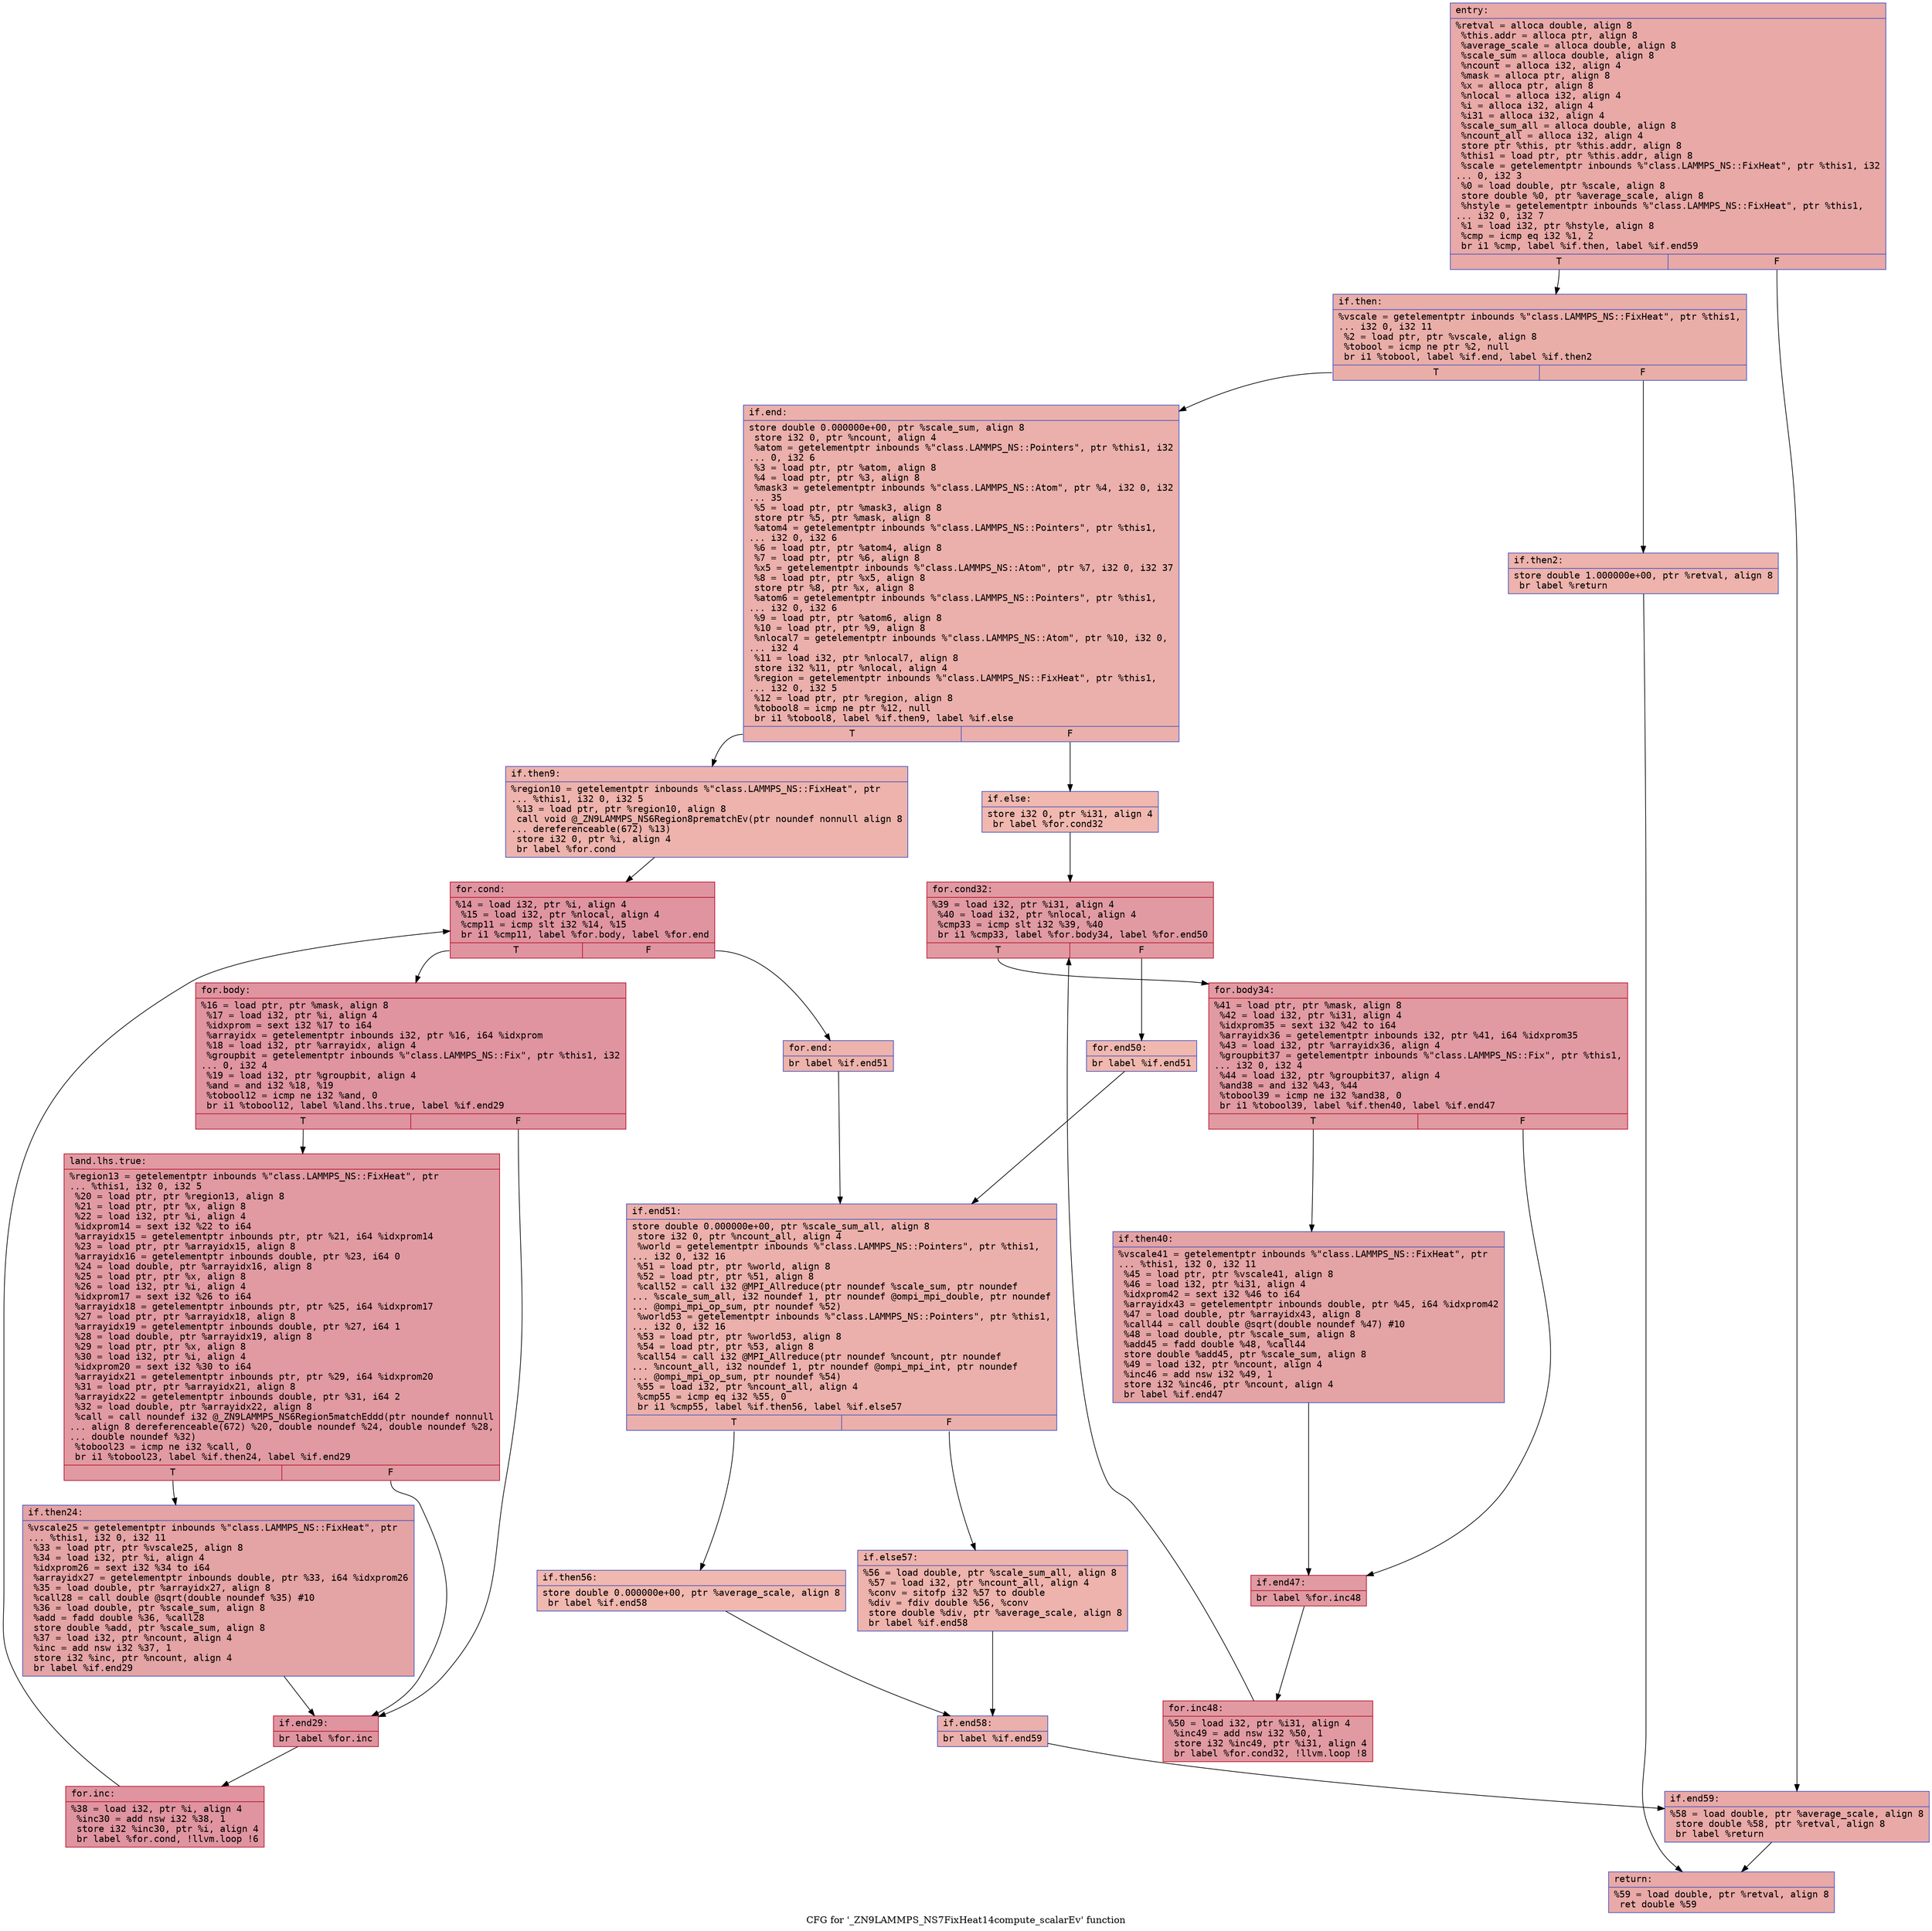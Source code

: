 digraph "CFG for '_ZN9LAMMPS_NS7FixHeat14compute_scalarEv' function" {
	label="CFG for '_ZN9LAMMPS_NS7FixHeat14compute_scalarEv' function";

	Node0x559ef20da250 [shape=record,color="#3d50c3ff", style=filled, fillcolor="#ca3b3770" fontname="Courier",label="{entry:\l|  %retval = alloca double, align 8\l  %this.addr = alloca ptr, align 8\l  %average_scale = alloca double, align 8\l  %scale_sum = alloca double, align 8\l  %ncount = alloca i32, align 4\l  %mask = alloca ptr, align 8\l  %x = alloca ptr, align 8\l  %nlocal = alloca i32, align 4\l  %i = alloca i32, align 4\l  %i31 = alloca i32, align 4\l  %scale_sum_all = alloca double, align 8\l  %ncount_all = alloca i32, align 4\l  store ptr %this, ptr %this.addr, align 8\l  %this1 = load ptr, ptr %this.addr, align 8\l  %scale = getelementptr inbounds %\"class.LAMMPS_NS::FixHeat\", ptr %this1, i32\l... 0, i32 3\l  %0 = load double, ptr %scale, align 8\l  store double %0, ptr %average_scale, align 8\l  %hstyle = getelementptr inbounds %\"class.LAMMPS_NS::FixHeat\", ptr %this1,\l... i32 0, i32 7\l  %1 = load i32, ptr %hstyle, align 8\l  %cmp = icmp eq i32 %1, 2\l  br i1 %cmp, label %if.then, label %if.end59\l|{<s0>T|<s1>F}}"];
	Node0x559ef20da250:s0 -> Node0x559ef20dabe0[tooltip="entry -> if.then\nProbability 50.00%" ];
	Node0x559ef20da250:s1 -> Node0x559ef20dac50[tooltip="entry -> if.end59\nProbability 50.00%" ];
	Node0x559ef20dabe0 [shape=record,color="#3d50c3ff", style=filled, fillcolor="#d0473d70" fontname="Courier",label="{if.then:\l|  %vscale = getelementptr inbounds %\"class.LAMMPS_NS::FixHeat\", ptr %this1,\l... i32 0, i32 11\l  %2 = load ptr, ptr %vscale, align 8\l  %tobool = icmp ne ptr %2, null\l  br i1 %tobool, label %if.end, label %if.then2\l|{<s0>T|<s1>F}}"];
	Node0x559ef20dabe0:s0 -> Node0x559ef20daf90[tooltip="if.then -> if.end\nProbability 62.50%" ];
	Node0x559ef20dabe0:s1 -> Node0x559ef20db000[tooltip="if.then -> if.then2\nProbability 37.50%" ];
	Node0x559ef20db000 [shape=record,color="#3d50c3ff", style=filled, fillcolor="#d6524470" fontname="Courier",label="{if.then2:\l|  store double 1.000000e+00, ptr %retval, align 8\l  br label %return\l}"];
	Node0x559ef20db000 -> Node0x559ef20db1f0[tooltip="if.then2 -> return\nProbability 100.00%" ];
	Node0x559ef20daf90 [shape=record,color="#3d50c3ff", style=filled, fillcolor="#d24b4070" fontname="Courier",label="{if.end:\l|  store double 0.000000e+00, ptr %scale_sum, align 8\l  store i32 0, ptr %ncount, align 4\l  %atom = getelementptr inbounds %\"class.LAMMPS_NS::Pointers\", ptr %this1, i32\l... 0, i32 6\l  %3 = load ptr, ptr %atom, align 8\l  %4 = load ptr, ptr %3, align 8\l  %mask3 = getelementptr inbounds %\"class.LAMMPS_NS::Atom\", ptr %4, i32 0, i32\l... 35\l  %5 = load ptr, ptr %mask3, align 8\l  store ptr %5, ptr %mask, align 8\l  %atom4 = getelementptr inbounds %\"class.LAMMPS_NS::Pointers\", ptr %this1,\l... i32 0, i32 6\l  %6 = load ptr, ptr %atom4, align 8\l  %7 = load ptr, ptr %6, align 8\l  %x5 = getelementptr inbounds %\"class.LAMMPS_NS::Atom\", ptr %7, i32 0, i32 37\l  %8 = load ptr, ptr %x5, align 8\l  store ptr %8, ptr %x, align 8\l  %atom6 = getelementptr inbounds %\"class.LAMMPS_NS::Pointers\", ptr %this1,\l... i32 0, i32 6\l  %9 = load ptr, ptr %atom6, align 8\l  %10 = load ptr, ptr %9, align 8\l  %nlocal7 = getelementptr inbounds %\"class.LAMMPS_NS::Atom\", ptr %10, i32 0,\l... i32 4\l  %11 = load i32, ptr %nlocal7, align 8\l  store i32 %11, ptr %nlocal, align 4\l  %region = getelementptr inbounds %\"class.LAMMPS_NS::FixHeat\", ptr %this1,\l... i32 0, i32 5\l  %12 = load ptr, ptr %region, align 8\l  %tobool8 = icmp ne ptr %12, null\l  br i1 %tobool8, label %if.then9, label %if.else\l|{<s0>T|<s1>F}}"];
	Node0x559ef20daf90:s0 -> Node0x559ef20b4a40[tooltip="if.end -> if.then9\nProbability 62.50%" ];
	Node0x559ef20daf90:s1 -> Node0x559ef20b2b10[tooltip="if.end -> if.else\nProbability 37.50%" ];
	Node0x559ef20b4a40 [shape=record,color="#3d50c3ff", style=filled, fillcolor="#d6524470" fontname="Courier",label="{if.then9:\l|  %region10 = getelementptr inbounds %\"class.LAMMPS_NS::FixHeat\", ptr\l... %this1, i32 0, i32 5\l  %13 = load ptr, ptr %region10, align 8\l  call void @_ZN9LAMMPS_NS6Region8prematchEv(ptr noundef nonnull align 8\l... dereferenceable(672) %13)\l  store i32 0, ptr %i, align 4\l  br label %for.cond\l}"];
	Node0x559ef20b4a40 -> Node0x559ef20acb70[tooltip="if.then9 -> for.cond\nProbability 100.00%" ];
	Node0x559ef20acb70 [shape=record,color="#b70d28ff", style=filled, fillcolor="#b70d2870" fontname="Courier",label="{for.cond:\l|  %14 = load i32, ptr %i, align 4\l  %15 = load i32, ptr %nlocal, align 4\l  %cmp11 = icmp slt i32 %14, %15\l  br i1 %cmp11, label %for.body, label %for.end\l|{<s0>T|<s1>F}}"];
	Node0x559ef20acb70:s0 -> Node0x559ef2097e60[tooltip="for.cond -> for.body\nProbability 96.88%" ];
	Node0x559ef20acb70:s1 -> Node0x559ef20580d0[tooltip="for.cond -> for.end\nProbability 3.12%" ];
	Node0x559ef2097e60 [shape=record,color="#b70d28ff", style=filled, fillcolor="#b70d2870" fontname="Courier",label="{for.body:\l|  %16 = load ptr, ptr %mask, align 8\l  %17 = load i32, ptr %i, align 4\l  %idxprom = sext i32 %17 to i64\l  %arrayidx = getelementptr inbounds i32, ptr %16, i64 %idxprom\l  %18 = load i32, ptr %arrayidx, align 4\l  %groupbit = getelementptr inbounds %\"class.LAMMPS_NS::Fix\", ptr %this1, i32\l... 0, i32 4\l  %19 = load i32, ptr %groupbit, align 4\l  %and = and i32 %18, %19\l  %tobool12 = icmp ne i32 %and, 0\l  br i1 %tobool12, label %land.lhs.true, label %if.end29\l|{<s0>T|<s1>F}}"];
	Node0x559ef2097e60:s0 -> Node0x559ef20e89a0[tooltip="for.body -> land.lhs.true\nProbability 62.50%" ];
	Node0x559ef2097e60:s1 -> Node0x559ef20e8a20[tooltip="for.body -> if.end29\nProbability 37.50%" ];
	Node0x559ef20e89a0 [shape=record,color="#b70d28ff", style=filled, fillcolor="#bb1b2c70" fontname="Courier",label="{land.lhs.true:\l|  %region13 = getelementptr inbounds %\"class.LAMMPS_NS::FixHeat\", ptr\l... %this1, i32 0, i32 5\l  %20 = load ptr, ptr %region13, align 8\l  %21 = load ptr, ptr %x, align 8\l  %22 = load i32, ptr %i, align 4\l  %idxprom14 = sext i32 %22 to i64\l  %arrayidx15 = getelementptr inbounds ptr, ptr %21, i64 %idxprom14\l  %23 = load ptr, ptr %arrayidx15, align 8\l  %arrayidx16 = getelementptr inbounds double, ptr %23, i64 0\l  %24 = load double, ptr %arrayidx16, align 8\l  %25 = load ptr, ptr %x, align 8\l  %26 = load i32, ptr %i, align 4\l  %idxprom17 = sext i32 %26 to i64\l  %arrayidx18 = getelementptr inbounds ptr, ptr %25, i64 %idxprom17\l  %27 = load ptr, ptr %arrayidx18, align 8\l  %arrayidx19 = getelementptr inbounds double, ptr %27, i64 1\l  %28 = load double, ptr %arrayidx19, align 8\l  %29 = load ptr, ptr %x, align 8\l  %30 = load i32, ptr %i, align 4\l  %idxprom20 = sext i32 %30 to i64\l  %arrayidx21 = getelementptr inbounds ptr, ptr %29, i64 %idxprom20\l  %31 = load ptr, ptr %arrayidx21, align 8\l  %arrayidx22 = getelementptr inbounds double, ptr %31, i64 2\l  %32 = load double, ptr %arrayidx22, align 8\l  %call = call noundef i32 @_ZN9LAMMPS_NS6Region5matchEddd(ptr noundef nonnull\l... align 8 dereferenceable(672) %20, double noundef %24, double noundef %28,\l... double noundef %32)\l  %tobool23 = icmp ne i32 %call, 0\l  br i1 %tobool23, label %if.then24, label %if.end29\l|{<s0>T|<s1>F}}"];
	Node0x559ef20e89a0:s0 -> Node0x559ef20e9f00[tooltip="land.lhs.true -> if.then24\nProbability 62.50%" ];
	Node0x559ef20e89a0:s1 -> Node0x559ef20e8a20[tooltip="land.lhs.true -> if.end29\nProbability 37.50%" ];
	Node0x559ef20e9f00 [shape=record,color="#3d50c3ff", style=filled, fillcolor="#c32e3170" fontname="Courier",label="{if.then24:\l|  %vscale25 = getelementptr inbounds %\"class.LAMMPS_NS::FixHeat\", ptr\l... %this1, i32 0, i32 11\l  %33 = load ptr, ptr %vscale25, align 8\l  %34 = load i32, ptr %i, align 4\l  %idxprom26 = sext i32 %34 to i64\l  %arrayidx27 = getelementptr inbounds double, ptr %33, i64 %idxprom26\l  %35 = load double, ptr %arrayidx27, align 8\l  %call28 = call double @sqrt(double noundef %35) #10\l  %36 = load double, ptr %scale_sum, align 8\l  %add = fadd double %36, %call28\l  store double %add, ptr %scale_sum, align 8\l  %37 = load i32, ptr %ncount, align 4\l  %inc = add nsw i32 %37, 1\l  store i32 %inc, ptr %ncount, align 4\l  br label %if.end29\l}"];
	Node0x559ef20e9f00 -> Node0x559ef20e8a20[tooltip="if.then24 -> if.end29\nProbability 100.00%" ];
	Node0x559ef20e8a20 [shape=record,color="#b70d28ff", style=filled, fillcolor="#b70d2870" fontname="Courier",label="{if.end29:\l|  br label %for.inc\l}"];
	Node0x559ef20e8a20 -> Node0x559ef20ea900[tooltip="if.end29 -> for.inc\nProbability 100.00%" ];
	Node0x559ef20ea900 [shape=record,color="#b70d28ff", style=filled, fillcolor="#b70d2870" fontname="Courier",label="{for.inc:\l|  %38 = load i32, ptr %i, align 4\l  %inc30 = add nsw i32 %38, 1\l  store i32 %inc30, ptr %i, align 4\l  br label %for.cond, !llvm.loop !6\l}"];
	Node0x559ef20ea900 -> Node0x559ef20acb70[tooltip="for.inc -> for.cond\nProbability 100.00%" ];
	Node0x559ef20580d0 [shape=record,color="#3d50c3ff", style=filled, fillcolor="#d6524470" fontname="Courier",label="{for.end:\l|  br label %if.end51\l}"];
	Node0x559ef20580d0 -> Node0x559ef20ead70[tooltip="for.end -> if.end51\nProbability 100.00%" ];
	Node0x559ef20b2b10 [shape=record,color="#3d50c3ff", style=filled, fillcolor="#dc5d4a70" fontname="Courier",label="{if.else:\l|  store i32 0, ptr %i31, align 4\l  br label %for.cond32\l}"];
	Node0x559ef20b2b10 -> Node0x559ef20eaf00[tooltip="if.else -> for.cond32\nProbability 100.00%" ];
	Node0x559ef20eaf00 [shape=record,color="#b70d28ff", style=filled, fillcolor="#bb1b2c70" fontname="Courier",label="{for.cond32:\l|  %39 = load i32, ptr %i31, align 4\l  %40 = load i32, ptr %nlocal, align 4\l  %cmp33 = icmp slt i32 %39, %40\l  br i1 %cmp33, label %for.body34, label %for.end50\l|{<s0>T|<s1>F}}"];
	Node0x559ef20eaf00:s0 -> Node0x559ef20eb1a0[tooltip="for.cond32 -> for.body34\nProbability 96.88%" ];
	Node0x559ef20eaf00:s1 -> Node0x559ef20eb220[tooltip="for.cond32 -> for.end50\nProbability 3.12%" ];
	Node0x559ef20eb1a0 [shape=record,color="#b70d28ff", style=filled, fillcolor="#bb1b2c70" fontname="Courier",label="{for.body34:\l|  %41 = load ptr, ptr %mask, align 8\l  %42 = load i32, ptr %i31, align 4\l  %idxprom35 = sext i32 %42 to i64\l  %arrayidx36 = getelementptr inbounds i32, ptr %41, i64 %idxprom35\l  %43 = load i32, ptr %arrayidx36, align 4\l  %groupbit37 = getelementptr inbounds %\"class.LAMMPS_NS::Fix\", ptr %this1,\l... i32 0, i32 4\l  %44 = load i32, ptr %groupbit37, align 4\l  %and38 = and i32 %43, %44\l  %tobool39 = icmp ne i32 %and38, 0\l  br i1 %tobool39, label %if.then40, label %if.end47\l|{<s0>T|<s1>F}}"];
	Node0x559ef20eb1a0:s0 -> Node0x559ef20eb920[tooltip="for.body34 -> if.then40\nProbability 62.50%" ];
	Node0x559ef20eb1a0:s1 -> Node0x559ef20eb9a0[tooltip="for.body34 -> if.end47\nProbability 37.50%" ];
	Node0x559ef20eb920 [shape=record,color="#3d50c3ff", style=filled, fillcolor="#c32e3170" fontname="Courier",label="{if.then40:\l|  %vscale41 = getelementptr inbounds %\"class.LAMMPS_NS::FixHeat\", ptr\l... %this1, i32 0, i32 11\l  %45 = load ptr, ptr %vscale41, align 8\l  %46 = load i32, ptr %i31, align 4\l  %idxprom42 = sext i32 %46 to i64\l  %arrayidx43 = getelementptr inbounds double, ptr %45, i64 %idxprom42\l  %47 = load double, ptr %arrayidx43, align 8\l  %call44 = call double @sqrt(double noundef %47) #10\l  %48 = load double, ptr %scale_sum, align 8\l  %add45 = fadd double %48, %call44\l  store double %add45, ptr %scale_sum, align 8\l  %49 = load i32, ptr %ncount, align 4\l  %inc46 = add nsw i32 %49, 1\l  store i32 %inc46, ptr %ncount, align 4\l  br label %if.end47\l}"];
	Node0x559ef20eb920 -> Node0x559ef20eb9a0[tooltip="if.then40 -> if.end47\nProbability 100.00%" ];
	Node0x559ef20eb9a0 [shape=record,color="#b70d28ff", style=filled, fillcolor="#bb1b2c70" fontname="Courier",label="{if.end47:\l|  br label %for.inc48\l}"];
	Node0x559ef20eb9a0 -> Node0x559ef20ecc00[tooltip="if.end47 -> for.inc48\nProbability 100.00%" ];
	Node0x559ef20ecc00 [shape=record,color="#b70d28ff", style=filled, fillcolor="#bb1b2c70" fontname="Courier",label="{for.inc48:\l|  %50 = load i32, ptr %i31, align 4\l  %inc49 = add nsw i32 %50, 1\l  store i32 %inc49, ptr %i31, align 4\l  br label %for.cond32, !llvm.loop !8\l}"];
	Node0x559ef20ecc00 -> Node0x559ef20eaf00[tooltip="for.inc48 -> for.cond32\nProbability 100.00%" ];
	Node0x559ef20eb220 [shape=record,color="#3d50c3ff", style=filled, fillcolor="#dc5d4a70" fontname="Courier",label="{for.end50:\l|  br label %if.end51\l}"];
	Node0x559ef20eb220 -> Node0x559ef20ead70[tooltip="for.end50 -> if.end51\nProbability 100.00%" ];
	Node0x559ef20ead70 [shape=record,color="#3d50c3ff", style=filled, fillcolor="#d24b4070" fontname="Courier",label="{if.end51:\l|  store double 0.000000e+00, ptr %scale_sum_all, align 8\l  store i32 0, ptr %ncount_all, align 4\l  %world = getelementptr inbounds %\"class.LAMMPS_NS::Pointers\", ptr %this1,\l... i32 0, i32 16\l  %51 = load ptr, ptr %world, align 8\l  %52 = load ptr, ptr %51, align 8\l  %call52 = call i32 @MPI_Allreduce(ptr noundef %scale_sum, ptr noundef\l... %scale_sum_all, i32 noundef 1, ptr noundef @ompi_mpi_double, ptr noundef\l... @ompi_mpi_op_sum, ptr noundef %52)\l  %world53 = getelementptr inbounds %\"class.LAMMPS_NS::Pointers\", ptr %this1,\l... i32 0, i32 16\l  %53 = load ptr, ptr %world53, align 8\l  %54 = load ptr, ptr %53, align 8\l  %call54 = call i32 @MPI_Allreduce(ptr noundef %ncount, ptr noundef\l... %ncount_all, i32 noundef 1, ptr noundef @ompi_mpi_int, ptr noundef\l... @ompi_mpi_op_sum, ptr noundef %54)\l  %55 = load i32, ptr %ncount_all, align 4\l  %cmp55 = icmp eq i32 %55, 0\l  br i1 %cmp55, label %if.then56, label %if.else57\l|{<s0>T|<s1>F}}"];
	Node0x559ef20ead70:s0 -> Node0x559ef20edb60[tooltip="if.end51 -> if.then56\nProbability 37.50%" ];
	Node0x559ef20ead70:s1 -> Node0x559ef20edbb0[tooltip="if.end51 -> if.else57\nProbability 62.50%" ];
	Node0x559ef20edb60 [shape=record,color="#3d50c3ff", style=filled, fillcolor="#dc5d4a70" fontname="Courier",label="{if.then56:\l|  store double 0.000000e+00, ptr %average_scale, align 8\l  br label %if.end58\l}"];
	Node0x559ef20edb60 -> Node0x559ef20edd80[tooltip="if.then56 -> if.end58\nProbability 100.00%" ];
	Node0x559ef20edbb0 [shape=record,color="#3d50c3ff", style=filled, fillcolor="#d6524470" fontname="Courier",label="{if.else57:\l|  %56 = load double, ptr %scale_sum_all, align 8\l  %57 = load i32, ptr %ncount_all, align 4\l  %conv = sitofp i32 %57 to double\l  %div = fdiv double %56, %conv\l  store double %div, ptr %average_scale, align 8\l  br label %if.end58\l}"];
	Node0x559ef20edbb0 -> Node0x559ef20edd80[tooltip="if.else57 -> if.end58\nProbability 100.00%" ];
	Node0x559ef20edd80 [shape=record,color="#3d50c3ff", style=filled, fillcolor="#d24b4070" fontname="Courier",label="{if.end58:\l|  br label %if.end59\l}"];
	Node0x559ef20edd80 -> Node0x559ef20dac50[tooltip="if.end58 -> if.end59\nProbability 100.00%" ];
	Node0x559ef20dac50 [shape=record,color="#3d50c3ff", style=filled, fillcolor="#ca3b3770" fontname="Courier",label="{if.end59:\l|  %58 = load double, ptr %average_scale, align 8\l  store double %58, ptr %retval, align 8\l  br label %return\l}"];
	Node0x559ef20dac50 -> Node0x559ef20db1f0[tooltip="if.end59 -> return\nProbability 100.00%" ];
	Node0x559ef20db1f0 [shape=record,color="#3d50c3ff", style=filled, fillcolor="#ca3b3770" fontname="Courier",label="{return:\l|  %59 = load double, ptr %retval, align 8\l  ret double %59\l}"];
}
